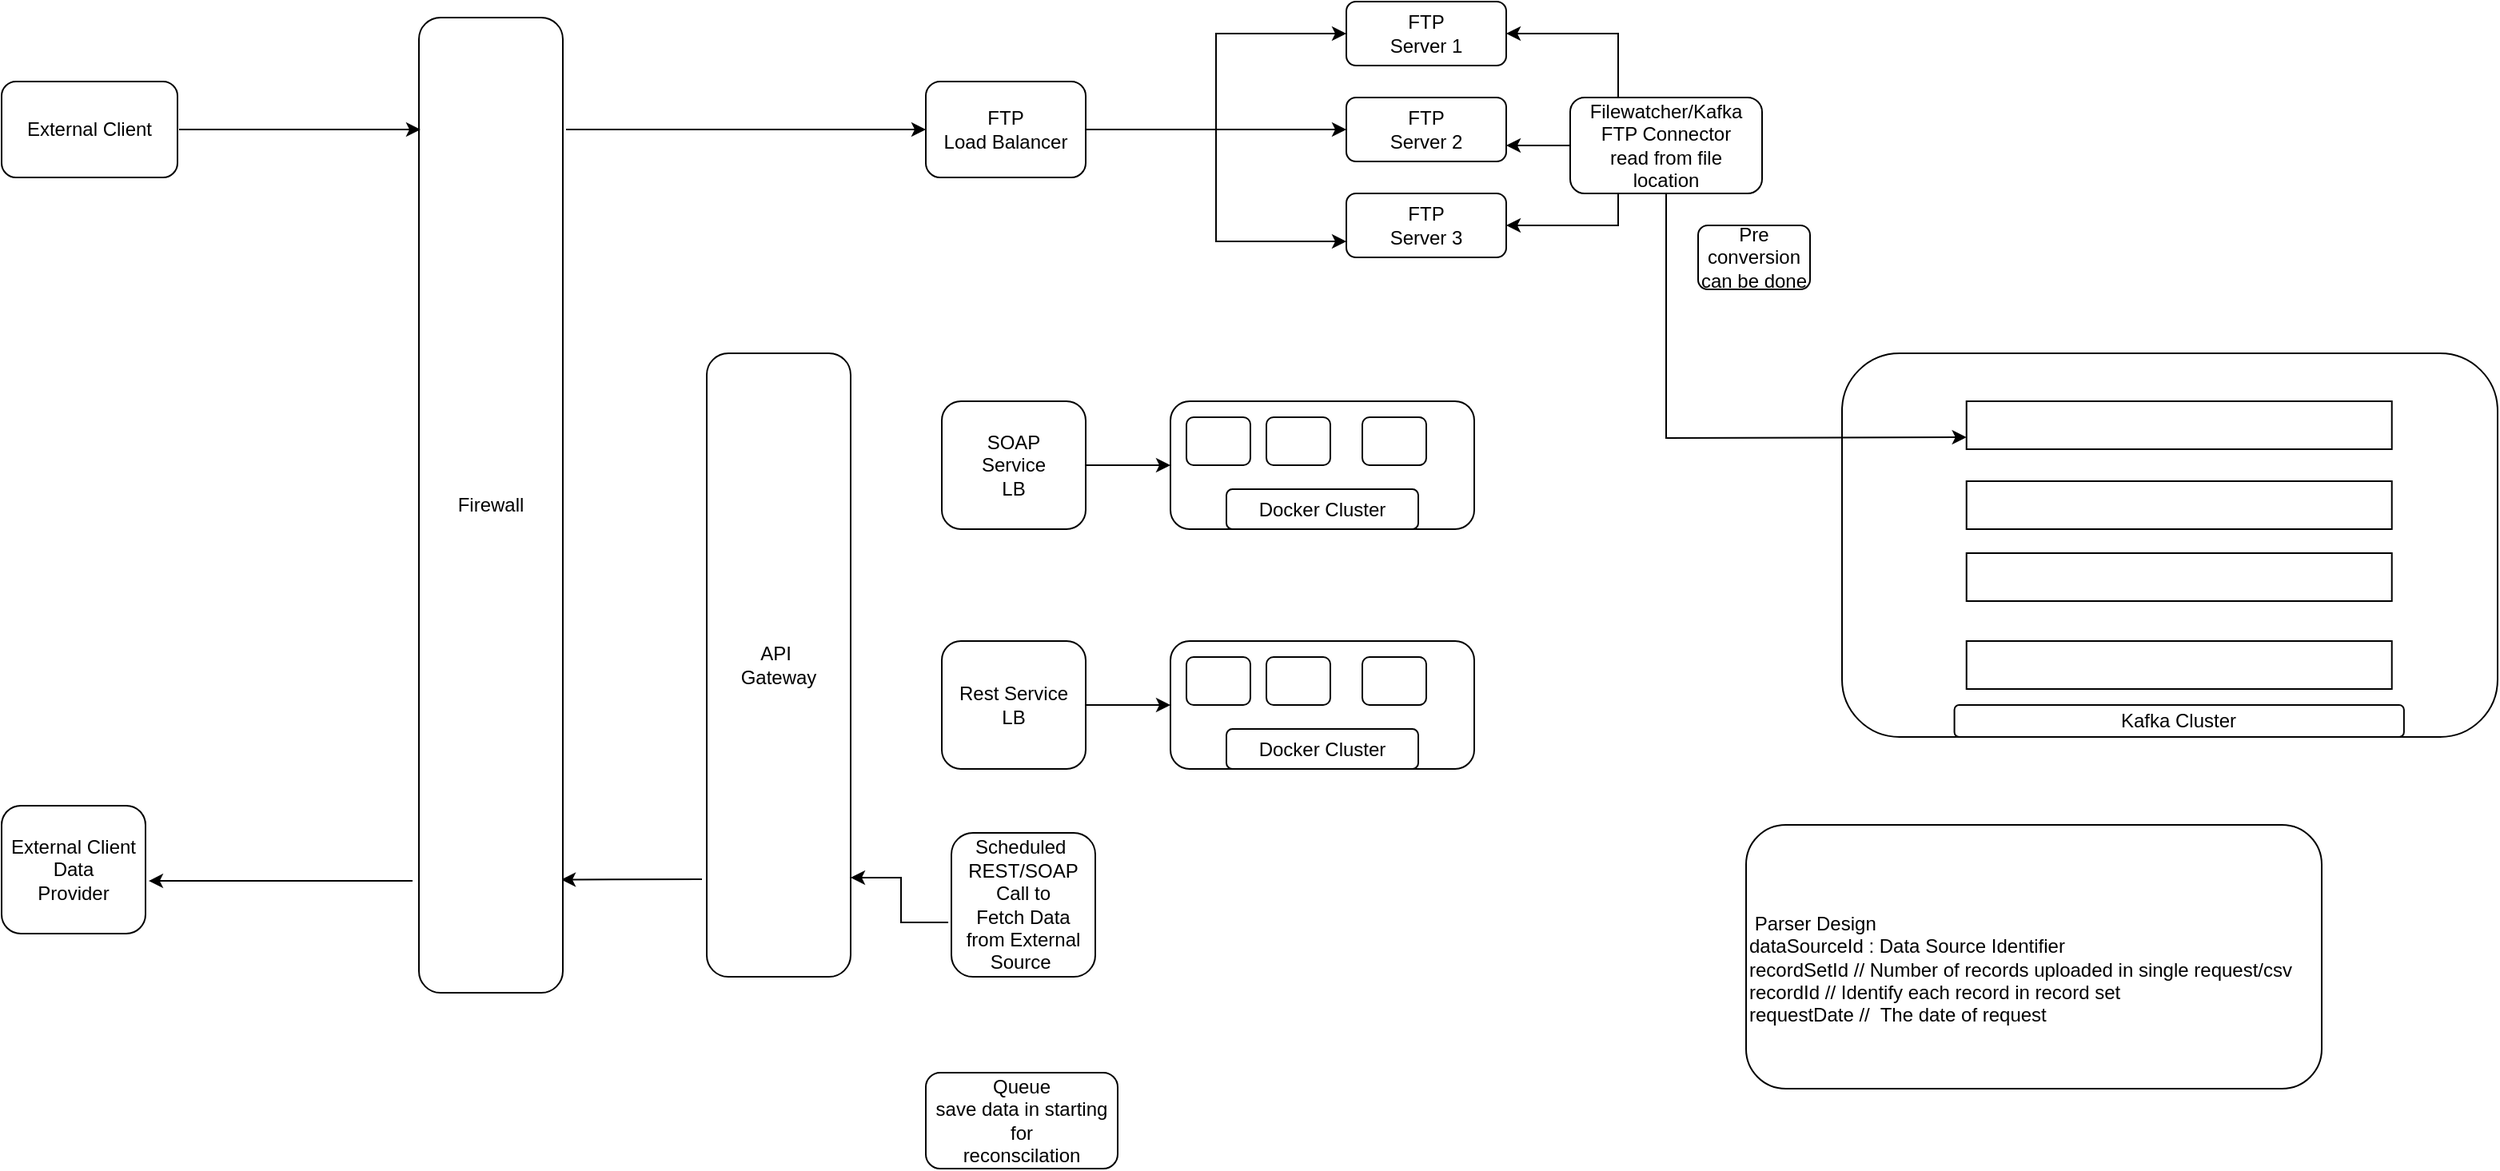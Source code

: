 <mxfile version="14.8.6" type="github">
  <diagram id="BYjT2eE-odGATEHhjXMd" name="Page-1">
    <mxGraphModel dx="2125" dy="726" grid="1" gridSize="10" guides="1" tooltips="1" connect="1" arrows="1" fold="1" page="1" pageScale="1" pageWidth="827" pageHeight="1169" math="0" shadow="0">
      <root>
        <mxCell id="0" />
        <mxCell id="1" parent="0" />
        <mxCell id="c1tImv971CZiWF4TgYlr-3" value="" style="group" vertex="1" connectable="0" parent="1">
          <mxGeometry x="660" y="270" width="410" height="200" as="geometry" />
        </mxCell>
        <mxCell id="c1tImv971CZiWF4TgYlr-1" value="&lt;div style=&quot;text-align: justify&quot;&gt;&lt;br&gt;&lt;/div&gt;" style="rounded=1;whiteSpace=wrap;html=1;align=center;" vertex="1" parent="c1tImv971CZiWF4TgYlr-3">
          <mxGeometry y="-40" width="410" height="240" as="geometry" />
        </mxCell>
        <mxCell id="c1tImv971CZiWF4TgYlr-2" value="Kafka Cluster" style="rounded=1;whiteSpace=wrap;html=1;" vertex="1" parent="c1tImv971CZiWF4TgYlr-3">
          <mxGeometry x="70.29" y="180" width="281.14" height="20" as="geometry" />
        </mxCell>
        <mxCell id="c1tImv971CZiWF4TgYlr-4" value="" style="rounded=0;whiteSpace=wrap;html=1;" vertex="1" parent="c1tImv971CZiWF4TgYlr-3">
          <mxGeometry x="77.86" y="-10" width="266" height="30" as="geometry" />
        </mxCell>
        <mxCell id="c1tImv971CZiWF4TgYlr-8" value="" style="rounded=0;whiteSpace=wrap;html=1;" vertex="1" parent="c1tImv971CZiWF4TgYlr-3">
          <mxGeometry x="77.86" y="140" width="266" height="30" as="geometry" />
        </mxCell>
        <mxCell id="c1tImv971CZiWF4TgYlr-7" value="" style="rounded=0;whiteSpace=wrap;html=1;" vertex="1" parent="c1tImv971CZiWF4TgYlr-3">
          <mxGeometry x="77.86" y="85" width="266" height="30" as="geometry" />
        </mxCell>
        <mxCell id="c1tImv971CZiWF4TgYlr-6" value="" style="rounded=0;whiteSpace=wrap;html=1;" vertex="1" parent="c1tImv971CZiWF4TgYlr-3">
          <mxGeometry x="77.86" y="40" width="266" height="30" as="geometry" />
        </mxCell>
        <mxCell id="c1tImv971CZiWF4TgYlr-55" style="edgeStyle=none;rounded=0;orthogonalLoop=1;jettySize=auto;html=1;entryX=0.989;entryY=0.884;entryDx=0;entryDy=0;entryPerimeter=0;" edge="1" parent="1" target="c1tImv971CZiWF4TgYlr-24">
          <mxGeometry relative="1" as="geometry">
            <mxPoint x="-53" y="559" as="sourcePoint" />
          </mxGeometry>
        </mxCell>
        <mxCell id="c1tImv971CZiWF4TgYlr-22" value="API&amp;nbsp;&lt;br&gt;Gateway" style="rounded=1;whiteSpace=wrap;html=1;" vertex="1" parent="1">
          <mxGeometry x="-50" y="230" width="90" height="390" as="geometry" />
        </mxCell>
        <mxCell id="c1tImv971CZiWF4TgYlr-70" style="edgeStyle=none;rounded=0;orthogonalLoop=1;jettySize=auto;html=1;entryX=0;entryY=0.5;entryDx=0;entryDy=0;" edge="1" parent="1" source="c1tImv971CZiWF4TgYlr-23" target="c1tImv971CZiWF4TgYlr-58">
          <mxGeometry relative="1" as="geometry" />
        </mxCell>
        <mxCell id="c1tImv971CZiWF4TgYlr-23" value="SOAP&lt;br&gt;Service&lt;br&gt;LB" style="rounded=1;whiteSpace=wrap;html=1;" vertex="1" parent="1">
          <mxGeometry x="97" y="260" width="90" height="80" as="geometry" />
        </mxCell>
        <mxCell id="c1tImv971CZiWF4TgYlr-57" style="edgeStyle=none;rounded=0;orthogonalLoop=1;jettySize=auto;html=1;entryX=1.022;entryY=0.588;entryDx=0;entryDy=0;entryPerimeter=0;" edge="1" parent="1" target="c1tImv971CZiWF4TgYlr-28">
          <mxGeometry relative="1" as="geometry">
            <mxPoint x="-234" y="560" as="sourcePoint" />
          </mxGeometry>
        </mxCell>
        <mxCell id="c1tImv971CZiWF4TgYlr-72" style="edgeStyle=none;rounded=0;orthogonalLoop=1;jettySize=auto;html=1;entryX=0;entryY=0.5;entryDx=0;entryDy=0;" edge="1" parent="1" target="c1tImv971CZiWF4TgYlr-34">
          <mxGeometry relative="1" as="geometry">
            <mxPoint x="-138" y="90" as="sourcePoint" />
          </mxGeometry>
        </mxCell>
        <mxCell id="c1tImv971CZiWF4TgYlr-24" value="Firewall" style="rounded=1;whiteSpace=wrap;html=1;" vertex="1" parent="1">
          <mxGeometry x="-230" y="20" width="90" height="610" as="geometry" />
        </mxCell>
        <mxCell id="c1tImv971CZiWF4TgYlr-29" style="edgeStyle=orthogonalEdgeStyle;rounded=0;orthogonalLoop=1;jettySize=auto;html=1;exitX=-0.022;exitY=0.622;exitDx=0;exitDy=0;entryX=1;entryY=0.841;entryDx=0;entryDy=0;entryPerimeter=0;exitPerimeter=0;" edge="1" parent="1" source="c1tImv971CZiWF4TgYlr-27" target="c1tImv971CZiWF4TgYlr-22">
          <mxGeometry relative="1" as="geometry" />
        </mxCell>
        <mxCell id="c1tImv971CZiWF4TgYlr-27" value="Scheduled&amp;nbsp;&lt;br&gt;REST/SOAP&lt;br&gt;Call to&lt;br&gt;Fetch Data&lt;br&gt;from External&lt;br&gt;Source&amp;nbsp;" style="rounded=1;whiteSpace=wrap;html=1;" vertex="1" parent="1">
          <mxGeometry x="103" y="530" width="90" height="90" as="geometry" />
        </mxCell>
        <mxCell id="c1tImv971CZiWF4TgYlr-28" value="External Client&lt;br&gt;Data&lt;br&gt;Provider" style="rounded=1;whiteSpace=wrap;html=1;" vertex="1" parent="1">
          <mxGeometry x="-491" y="513" width="90" height="80" as="geometry" />
        </mxCell>
        <mxCell id="c1tImv971CZiWF4TgYlr-71" style="edgeStyle=none;rounded=0;orthogonalLoop=1;jettySize=auto;html=1;entryX=0;entryY=0.5;entryDx=0;entryDy=0;" edge="1" parent="1" source="c1tImv971CZiWF4TgYlr-32" target="c1tImv971CZiWF4TgYlr-65">
          <mxGeometry relative="1" as="geometry" />
        </mxCell>
        <mxCell id="c1tImv971CZiWF4TgYlr-32" value="Rest Service&lt;br&gt;LB" style="rounded=1;whiteSpace=wrap;html=1;" vertex="1" parent="1">
          <mxGeometry x="97" y="410" width="90" height="80" as="geometry" />
        </mxCell>
        <mxCell id="c1tImv971CZiWF4TgYlr-45" style="edgeStyle=orthogonalEdgeStyle;rounded=0;orthogonalLoop=1;jettySize=auto;html=1;entryX=0.011;entryY=0.1;entryDx=0;entryDy=0;entryPerimeter=0;" edge="1" parent="1">
          <mxGeometry relative="1" as="geometry">
            <mxPoint x="-380" y="90" as="sourcePoint" />
            <mxPoint x="-229.01" y="90" as="targetPoint" />
          </mxGeometry>
        </mxCell>
        <mxCell id="c1tImv971CZiWF4TgYlr-33" value="External Client" style="rounded=1;whiteSpace=wrap;html=1;" vertex="1" parent="1">
          <mxGeometry x="-491" y="60" width="110" height="60" as="geometry" />
        </mxCell>
        <mxCell id="c1tImv971CZiWF4TgYlr-42" style="edgeStyle=orthogonalEdgeStyle;rounded=0;orthogonalLoop=1;jettySize=auto;html=1;entryX=0;entryY=0.5;entryDx=0;entryDy=0;" edge="1" parent="1" source="c1tImv971CZiWF4TgYlr-34" target="c1tImv971CZiWF4TgYlr-39">
          <mxGeometry relative="1" as="geometry" />
        </mxCell>
        <mxCell id="c1tImv971CZiWF4TgYlr-43" style="edgeStyle=orthogonalEdgeStyle;rounded=0;orthogonalLoop=1;jettySize=auto;html=1;entryX=0;entryY=0.75;entryDx=0;entryDy=0;" edge="1" parent="1" source="c1tImv971CZiWF4TgYlr-34" target="c1tImv971CZiWF4TgYlr-35">
          <mxGeometry relative="1" as="geometry" />
        </mxCell>
        <mxCell id="c1tImv971CZiWF4TgYlr-44" style="edgeStyle=orthogonalEdgeStyle;rounded=0;orthogonalLoop=1;jettySize=auto;html=1;entryX=0;entryY=0.5;entryDx=0;entryDy=0;" edge="1" parent="1" source="c1tImv971CZiWF4TgYlr-34" target="c1tImv971CZiWF4TgYlr-38">
          <mxGeometry relative="1" as="geometry" />
        </mxCell>
        <mxCell id="c1tImv971CZiWF4TgYlr-34" value="FTP&lt;br&gt;Load Balancer" style="rounded=1;whiteSpace=wrap;html=1;" vertex="1" parent="1">
          <mxGeometry x="87" y="60" width="100" height="60" as="geometry" />
        </mxCell>
        <mxCell id="c1tImv971CZiWF4TgYlr-40" value="" style="group" vertex="1" connectable="0" parent="1">
          <mxGeometry x="350" y="10" width="100" height="160" as="geometry" />
        </mxCell>
        <mxCell id="c1tImv971CZiWF4TgYlr-35" value="FTP&lt;br&gt;Server 3" style="rounded=1;whiteSpace=wrap;html=1;" vertex="1" parent="c1tImv971CZiWF4TgYlr-40">
          <mxGeometry y="120" width="100" height="40" as="geometry" />
        </mxCell>
        <mxCell id="c1tImv971CZiWF4TgYlr-38" value="FTP&lt;br&gt;Server 2" style="rounded=1;whiteSpace=wrap;html=1;" vertex="1" parent="c1tImv971CZiWF4TgYlr-40">
          <mxGeometry y="60" width="100" height="40" as="geometry" />
        </mxCell>
        <mxCell id="c1tImv971CZiWF4TgYlr-39" value="FTP&lt;br&gt;Server 1" style="rounded=1;whiteSpace=wrap;html=1;" vertex="1" parent="c1tImv971CZiWF4TgYlr-40">
          <mxGeometry width="100" height="40" as="geometry" />
        </mxCell>
        <mxCell id="c1tImv971CZiWF4TgYlr-47" style="edgeStyle=none;rounded=0;orthogonalLoop=1;jettySize=auto;html=1;entryX=0;entryY=0.75;entryDx=0;entryDy=0;" edge="1" parent="1" source="c1tImv971CZiWF4TgYlr-46" target="c1tImv971CZiWF4TgYlr-4">
          <mxGeometry relative="1" as="geometry">
            <Array as="points">
              <mxPoint x="550" y="283" />
            </Array>
          </mxGeometry>
        </mxCell>
        <mxCell id="c1tImv971CZiWF4TgYlr-51" style="edgeStyle=none;rounded=0;orthogonalLoop=1;jettySize=auto;html=1;entryX=1;entryY=0.5;entryDx=0;entryDy=0;exitX=0.25;exitY=0;exitDx=0;exitDy=0;" edge="1" parent="1" source="c1tImv971CZiWF4TgYlr-46" target="c1tImv971CZiWF4TgYlr-39">
          <mxGeometry relative="1" as="geometry">
            <Array as="points">
              <mxPoint x="520" y="30" />
            </Array>
          </mxGeometry>
        </mxCell>
        <mxCell id="c1tImv971CZiWF4TgYlr-52" style="edgeStyle=none;rounded=0;orthogonalLoop=1;jettySize=auto;html=1;entryX=1;entryY=0.75;entryDx=0;entryDy=0;" edge="1" parent="1" source="c1tImv971CZiWF4TgYlr-46" target="c1tImv971CZiWF4TgYlr-38">
          <mxGeometry relative="1" as="geometry" />
        </mxCell>
        <mxCell id="c1tImv971CZiWF4TgYlr-53" style="edgeStyle=none;rounded=0;orthogonalLoop=1;jettySize=auto;html=1;entryX=1;entryY=0.5;entryDx=0;entryDy=0;exitX=0.25;exitY=1;exitDx=0;exitDy=0;" edge="1" parent="1" source="c1tImv971CZiWF4TgYlr-46" target="c1tImv971CZiWF4TgYlr-35">
          <mxGeometry relative="1" as="geometry">
            <Array as="points">
              <mxPoint x="520" y="150" />
            </Array>
          </mxGeometry>
        </mxCell>
        <mxCell id="c1tImv971CZiWF4TgYlr-46" value="Filewatcher/Kafka&lt;br&gt;FTP Connector&lt;br&gt;read from file&lt;br&gt;location" style="rounded=1;whiteSpace=wrap;html=1;" vertex="1" parent="1">
          <mxGeometry x="490" y="70" width="120" height="60" as="geometry" />
        </mxCell>
        <mxCell id="c1tImv971CZiWF4TgYlr-63" value="" style="group" vertex="1" connectable="0" parent="1">
          <mxGeometry x="240" y="260" width="190" height="80" as="geometry" />
        </mxCell>
        <mxCell id="c1tImv971CZiWF4TgYlr-58" value="&lt;div&gt;&lt;/div&gt;" style="rounded=1;whiteSpace=wrap;html=1;align=left;" vertex="1" parent="c1tImv971CZiWF4TgYlr-63">
          <mxGeometry width="190" height="80" as="geometry" />
        </mxCell>
        <mxCell id="c1tImv971CZiWF4TgYlr-59" value="" style="rounded=1;whiteSpace=wrap;html=1;" vertex="1" parent="c1tImv971CZiWF4TgYlr-63">
          <mxGeometry x="10" y="10" width="40" height="30" as="geometry" />
        </mxCell>
        <mxCell id="c1tImv971CZiWF4TgYlr-60" value="" style="rounded=1;whiteSpace=wrap;html=1;" vertex="1" parent="c1tImv971CZiWF4TgYlr-63">
          <mxGeometry x="60" y="10" width="40" height="30" as="geometry" />
        </mxCell>
        <mxCell id="c1tImv971CZiWF4TgYlr-61" value="" style="rounded=1;whiteSpace=wrap;html=1;" vertex="1" parent="c1tImv971CZiWF4TgYlr-63">
          <mxGeometry x="120" y="10" width="40" height="30" as="geometry" />
        </mxCell>
        <mxCell id="c1tImv971CZiWF4TgYlr-62" value="Docker Cluster" style="rounded=1;whiteSpace=wrap;html=1;" vertex="1" parent="c1tImv971CZiWF4TgYlr-63">
          <mxGeometry x="35" y="55" width="120" height="25" as="geometry" />
        </mxCell>
        <mxCell id="c1tImv971CZiWF4TgYlr-64" value="" style="group" vertex="1" connectable="0" parent="1">
          <mxGeometry x="240" y="410" width="190" height="80" as="geometry" />
        </mxCell>
        <mxCell id="c1tImv971CZiWF4TgYlr-65" value="&lt;div&gt;&lt;/div&gt;" style="rounded=1;whiteSpace=wrap;html=1;align=left;" vertex="1" parent="c1tImv971CZiWF4TgYlr-64">
          <mxGeometry width="190" height="80" as="geometry" />
        </mxCell>
        <mxCell id="c1tImv971CZiWF4TgYlr-66" value="" style="rounded=1;whiteSpace=wrap;html=1;" vertex="1" parent="c1tImv971CZiWF4TgYlr-64">
          <mxGeometry x="10" y="10" width="40" height="30" as="geometry" />
        </mxCell>
        <mxCell id="c1tImv971CZiWF4TgYlr-67" value="" style="rounded=1;whiteSpace=wrap;html=1;" vertex="1" parent="c1tImv971CZiWF4TgYlr-64">
          <mxGeometry x="60" y="10" width="40" height="30" as="geometry" />
        </mxCell>
        <mxCell id="c1tImv971CZiWF4TgYlr-68" value="" style="rounded=1;whiteSpace=wrap;html=1;" vertex="1" parent="c1tImv971CZiWF4TgYlr-64">
          <mxGeometry x="120" y="10" width="40" height="30" as="geometry" />
        </mxCell>
        <mxCell id="c1tImv971CZiWF4TgYlr-69" value="Docker Cluster" style="rounded=1;whiteSpace=wrap;html=1;" vertex="1" parent="c1tImv971CZiWF4TgYlr-64">
          <mxGeometry x="35" y="55" width="120" height="25" as="geometry" />
        </mxCell>
        <mxCell id="c1tImv971CZiWF4TgYlr-73" value="&amp;nbsp; &amp;nbsp;&amp;nbsp;&lt;br&gt;&amp;nbsp;Parser Design&lt;br&gt;dataSourceId : Data Source Identifier&amp;nbsp;&lt;br&gt;recordSetId // Number of records uploaded in single request/csv&amp;nbsp;&lt;br&gt;recordId // Identify each record in record set&lt;br&gt;requestDate //&amp;nbsp; The date of request&lt;br&gt;" style="rounded=1;whiteSpace=wrap;html=1;align=left;" vertex="1" parent="1">
          <mxGeometry x="600" y="525" width="360" height="165" as="geometry" />
        </mxCell>
        <mxCell id="c1tImv971CZiWF4TgYlr-74" value="Pre conversion&lt;br&gt;can be done" style="rounded=1;whiteSpace=wrap;html=1;" vertex="1" parent="1">
          <mxGeometry x="570" y="150" width="70" height="40" as="geometry" />
        </mxCell>
        <mxCell id="c1tImv971CZiWF4TgYlr-83" value="Queue&lt;br&gt;save data in starting for&lt;br&gt;reconscilation" style="rounded=1;whiteSpace=wrap;html=1;" vertex="1" parent="1">
          <mxGeometry x="87" y="680" width="120" height="60" as="geometry" />
        </mxCell>
      </root>
    </mxGraphModel>
  </diagram>
</mxfile>
